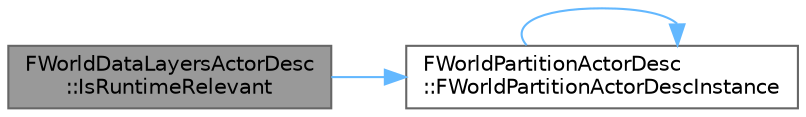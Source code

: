 digraph "FWorldDataLayersActorDesc::IsRuntimeRelevant"
{
 // INTERACTIVE_SVG=YES
 // LATEX_PDF_SIZE
  bgcolor="transparent";
  edge [fontname=Helvetica,fontsize=10,labelfontname=Helvetica,labelfontsize=10];
  node [fontname=Helvetica,fontsize=10,shape=box,height=0.2,width=0.4];
  rankdir="LR";
  Node1 [id="Node000001",label="FWorldDataLayersActorDesc\l::IsRuntimeRelevant",height=0.2,width=0.4,color="gray40", fillcolor="grey60", style="filled", fontcolor="black",tooltip=" "];
  Node1 -> Node2 [id="edge1_Node000001_Node000002",color="steelblue1",style="solid",tooltip=" "];
  Node2 [id="Node000002",label="FWorldPartitionActorDesc\l::FWorldPartitionActorDescInstance",height=0.2,width=0.4,color="grey40", fillcolor="white", style="filled",URL="$da/d0e/classFWorldPartitionActorDesc.html#ab59b0ad91b1c06ffa4b9e921073af335",tooltip=" "];
  Node2 -> Node2 [id="edge2_Node000002_Node000002",color="steelblue1",style="solid",tooltip=" "];
}
